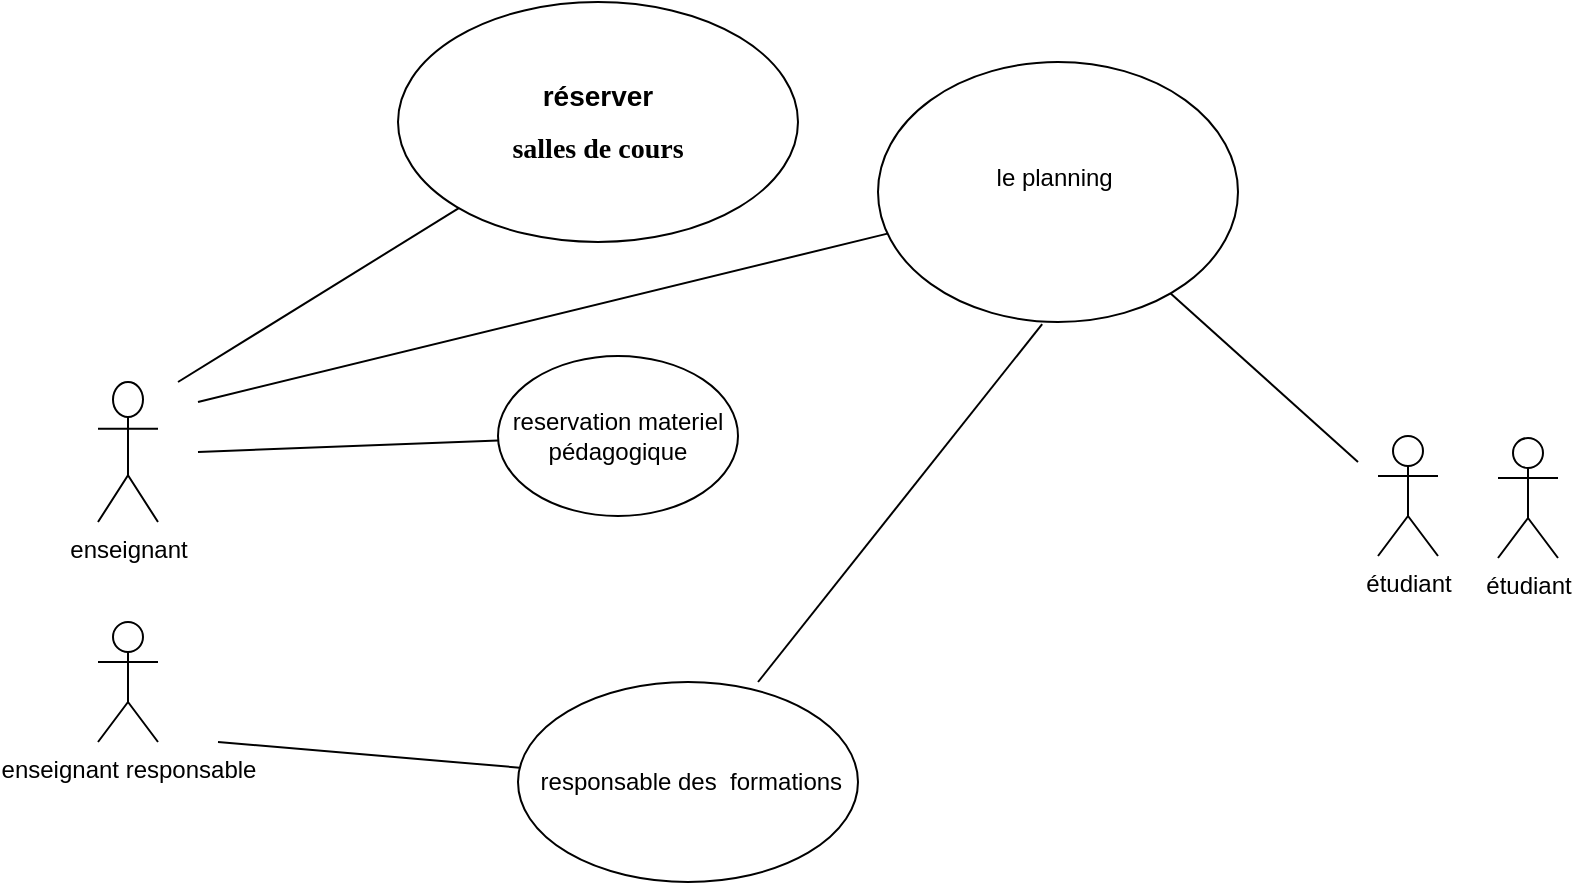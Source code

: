 <mxfile version="24.7.6">
  <diagram name="Page-1" id="dmlVc1uJ8GraAZ4qDAKU">
    <mxGraphModel dx="1434" dy="774" grid="1" gridSize="10" guides="1" tooltips="1" connect="1" arrows="1" fold="1" page="1" pageScale="1" pageWidth="1169" pageHeight="827" math="0" shadow="0">
      <root>
        <object label="" id="0">
          <mxCell />
        </object>
        <mxCell id="1" parent="0" />
        <mxCell id="t5y2jkzHi3yhldIYPVIA-1" value="enseignant" style="shape=umlActor;verticalLabelPosition=bottom;verticalAlign=top;html=1;outlineConnect=0;" vertex="1" parent="1">
          <mxGeometry x="70" y="230" width="30" height="70" as="geometry" />
        </mxCell>
        <mxCell id="t5y2jkzHi3yhldIYPVIA-2" value="étudiant " style="shape=umlActor;verticalLabelPosition=bottom;verticalAlign=top;html=1;outlineConnect=0;" vertex="1" parent="1">
          <mxGeometry x="710" y="257" width="30" height="60" as="geometry" />
        </mxCell>
        <mxCell id="t5y2jkzHi3yhldIYPVIA-3" value="étudiant " style="shape=umlActor;verticalLabelPosition=bottom;verticalAlign=top;html=1;outlineConnect=0;" vertex="1" parent="1">
          <mxGeometry x="770" y="258" width="30" height="60" as="geometry" />
        </mxCell>
        <mxCell id="t5y2jkzHi3yhldIYPVIA-14" style="edgeStyle=orthogonalEdgeStyle;rounded=0;orthogonalLoop=1;jettySize=auto;html=1;exitX=1;exitY=0.5;exitDx=0;exitDy=0;" edge="1" parent="1">
          <mxGeometry relative="1" as="geometry">
            <mxPoint x="290" y="115" as="sourcePoint" />
            <mxPoint x="290" y="115" as="targetPoint" />
          </mxGeometry>
        </mxCell>
        <mxCell id="t5y2jkzHi3yhldIYPVIA-16" value="&lt;h1 style=&quot;font-size: 14px;&quot;&gt;&lt;font style=&quot;font-size: 14px;&quot; face=&quot;Helvetica&quot;&gt;réserver &lt;br&gt;&lt;/font&gt;&lt;/h1&gt;&lt;h1 style=&quot;font-size: 14px;&quot;&gt;&lt;font style=&quot;font-size: 14px;&quot; face=&quot;G7mMHXs2J9Hv7BV88-Xc&quot;&gt;salles de cours&lt;/font&gt;&lt;/h1&gt;" style="ellipse;whiteSpace=wrap;html=1;" vertex="1" parent="1">
          <mxGeometry x="220" y="40" width="200" height="120" as="geometry" />
        </mxCell>
        <mxCell id="t5y2jkzHi3yhldIYPVIA-17" value="reservation materiel pédagogique " style="ellipse;whiteSpace=wrap;html=1;" vertex="1" parent="1">
          <mxGeometry x="270" y="217" width="120" height="80" as="geometry" />
        </mxCell>
        <mxCell id="t5y2jkzHi3yhldIYPVIA-18" value="&lt;div&gt;le planning&amp;nbsp;&lt;/div&gt;&lt;div&gt;&lt;br&gt; &lt;/div&gt;" style="ellipse;whiteSpace=wrap;html=1;" vertex="1" parent="1">
          <mxGeometry x="460" y="70" width="180" height="130" as="geometry" />
        </mxCell>
        <mxCell id="t5y2jkzHi3yhldIYPVIA-19" value="&lt;div&gt;&amp;nbsp;responsable des&amp;nbsp; formations&lt;/div&gt;" style="ellipse;whiteSpace=wrap;html=1;" vertex="1" parent="1">
          <mxGeometry x="280" y="380" width="170" height="100" as="geometry" />
        </mxCell>
        <mxCell id="t5y2jkzHi3yhldIYPVIA-22" value="" style="endArrow=none;html=1;rounded=0;" edge="1" parent="1" target="t5y2jkzHi3yhldIYPVIA-16">
          <mxGeometry width="50" height="50" relative="1" as="geometry">
            <mxPoint x="110" y="230" as="sourcePoint" />
            <mxPoint x="200" y="160" as="targetPoint" />
          </mxGeometry>
        </mxCell>
        <mxCell id="t5y2jkzHi3yhldIYPVIA-27" value="" style="endArrow=none;html=1;rounded=0;" edge="1" parent="1" target="t5y2jkzHi3yhldIYPVIA-17">
          <mxGeometry width="50" height="50" relative="1" as="geometry">
            <mxPoint x="120" y="265" as="sourcePoint" />
            <mxPoint x="230" y="250" as="targetPoint" />
            <Array as="points" />
          </mxGeometry>
        </mxCell>
        <mxCell id="t5y2jkzHi3yhldIYPVIA-29" value="" style="endArrow=none;html=1;rounded=0;" edge="1" parent="1" target="t5y2jkzHi3yhldIYPVIA-18">
          <mxGeometry width="50" height="50" relative="1" as="geometry">
            <mxPoint x="700" y="270" as="sourcePoint" />
            <mxPoint x="440" y="260" as="targetPoint" />
            <Array as="points" />
          </mxGeometry>
        </mxCell>
        <mxCell id="t5y2jkzHi3yhldIYPVIA-30" value="" style="endArrow=none;html=1;rounded=0;" edge="1" parent="1" source="t5y2jkzHi3yhldIYPVIA-19">
          <mxGeometry width="50" height="50" relative="1" as="geometry">
            <mxPoint x="390" y="310" as="sourcePoint" />
            <mxPoint x="130" y="410" as="targetPoint" />
            <Array as="points" />
          </mxGeometry>
        </mxCell>
        <mxCell id="t5y2jkzHi3yhldIYPVIA-31" value="" style="endArrow=none;html=1;rounded=0;" edge="1" parent="1" target="t5y2jkzHi3yhldIYPVIA-18">
          <mxGeometry width="50" height="50" relative="1" as="geometry">
            <mxPoint x="120" y="240" as="sourcePoint" />
            <mxPoint x="440" y="260" as="targetPoint" />
          </mxGeometry>
        </mxCell>
        <mxCell id="t5y2jkzHi3yhldIYPVIA-32" value="enseignant responsable" style="shape=umlActor;verticalLabelPosition=bottom;verticalAlign=top;html=1;outlineConnect=0;" vertex="1" parent="1">
          <mxGeometry x="70" y="350" width="30" height="60" as="geometry" />
        </mxCell>
        <mxCell id="t5y2jkzHi3yhldIYPVIA-33" value="" style="endArrow=none;html=1;rounded=0;exitX=0.706;exitY=0;exitDx=0;exitDy=0;exitPerimeter=0;entryX=0.456;entryY=1.008;entryDx=0;entryDy=0;entryPerimeter=0;" edge="1" parent="1" source="t5y2jkzHi3yhldIYPVIA-19" target="t5y2jkzHi3yhldIYPVIA-18">
          <mxGeometry width="50" height="50" relative="1" as="geometry">
            <mxPoint x="390" y="340" as="sourcePoint" />
            <mxPoint x="440" y="290" as="targetPoint" />
          </mxGeometry>
        </mxCell>
      </root>
    </mxGraphModel>
  </diagram>
</mxfile>
